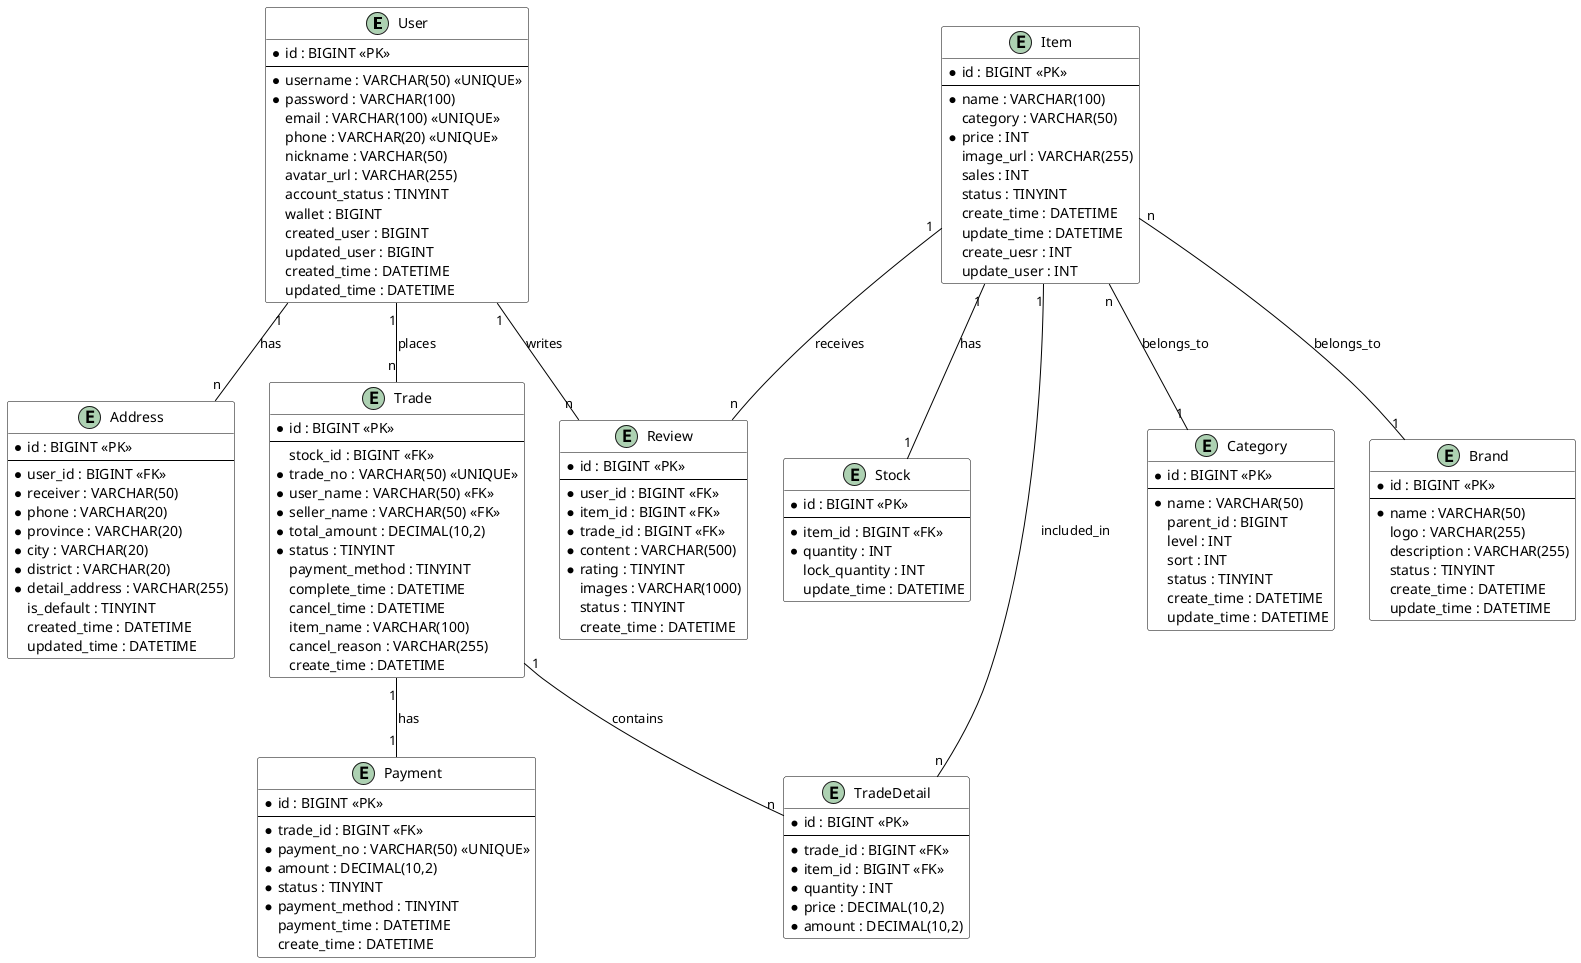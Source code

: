 @startuml 电商平台数据库实体关系图

' 样式设置
skinparam class {
  BackgroundColor White
  ArrowColor Black
  BorderColor Black
}

' 用户相关实体
entity "User" as user {
  * id : BIGINT <<PK>>
  --
  * username : VARCHAR(50) <<UNIQUE>>
  * password : VARCHAR(100)
  email : VARCHAR(100) <<UNIQUE>>
  phone : VARCHAR(20) <<UNIQUE>>
  nickname : VARCHAR(50)
  avatar_url : VARCHAR(255)
  account_status : TINYINT
  wallet : BIGINT
  created_user : BIGINT
  updated_user : BIGINT
  created_time : DATETIME
  updated_time : DATETIME
}

entity "Address" as address {
  * id : BIGINT <<PK>>
  --
  * user_id : BIGINT <<FK>>
  * receiver : VARCHAR(50)
  * phone : VARCHAR(20)
  * province : VARCHAR(20)
  * city : VARCHAR(20)
  * district : VARCHAR(20)
  * detail_address : VARCHAR(255)
  is_default : TINYINT
  created_time : DATETIME
  updated_time : DATETIME
}

' 商品相关实体
entity "Item" as item {
  * id : BIGINT <<PK>>
  --
  * name : VARCHAR(100)
  category : VARCHAR(50)
  * price : INT
  image_url : VARCHAR(255)
  sales : INT
  status : TINYINT
  create_time : DATETIME
  update_time : DATETIME
  create_uesr : INT
  update_user : INT
}

entity "Category" as category {
  * id : BIGINT <<PK>>
  --
  * name : VARCHAR(50)
  parent_id : BIGINT
  level : INT
  sort : INT
  status : TINYINT
  create_time : DATETIME
  update_time : DATETIME
}

entity "Brand" as brand {
  * id : BIGINT <<PK>>
  --
  * name : VARCHAR(50)
  logo : VARCHAR(255)
  description : VARCHAR(255)
  status : TINYINT
  create_time : DATETIME
  update_time : DATETIME
}

entity "Stock" as stock {
  * id : BIGINT <<PK>>
  --
  * item_id : BIGINT <<FK>>
  * quantity : INT
  lock_quantity : INT
  update_time : DATETIME
}

' 交易相关实体
entity "Trade" as trade {
  * id : BIGINT <<PK>>
  --
  stock_id : BIGINT <<FK>>
  * trade_no : VARCHAR(50) <<UNIQUE>>
  * user_name : VARCHAR(50) <<FK>>
  * seller_name : VARCHAR(50) <<FK>>
  * total_amount : DECIMAL(10,2)
  * status : TINYINT
  payment_method : TINYINT
  complete_time : DATETIME
  cancel_time : DATETIME
  item_name : VARCHAR(100)
  cancel_reason : VARCHAR(255)
  create_time : DATETIME
}

entity "TradeDetail" as trade_detail {
  * id : BIGINT <<PK>>
  --
  * trade_id : BIGINT <<FK>>
  * item_id : BIGINT <<FK>>
  * quantity : INT
  * price : DECIMAL(10,2)
  * amount : DECIMAL(10,2)
}

entity "Payment" as payment {
  * id : BIGINT <<PK>>
  --
  * trade_id : BIGINT <<FK>>
  * payment_no : VARCHAR(50) <<UNIQUE>>
  * amount : DECIMAL(10,2)
  * status : TINYINT
  * payment_method : TINYINT
  payment_time : DATETIME
  create_time : DATETIME
}

' 评价相关实体
entity "Review" as review {
  * id : BIGINT <<PK>>
  --
  * user_id : BIGINT <<FK>>
  * item_id : BIGINT <<FK>>
  * trade_id : BIGINT <<FK>>
  * content : VARCHAR(500)
  * rating : TINYINT
  images : VARCHAR(1000)
  status : TINYINT
  create_time : DATETIME
}

' 关系定义
user "1" -- "n" address : has
user "1" -- "n" trade : places
user "1" -- "n" review : writes

item "1" -- "n" trade_detail : included_in
item "1" -- "1" stock : has
item "n" -- "1" category : belongs_to
item "n" -- "1" brand : belongs_to
item "1" -- "n" review : receives

trade "1" -- "n" trade_detail : contains
trade "1" -- "1" payment : has

@enduml 